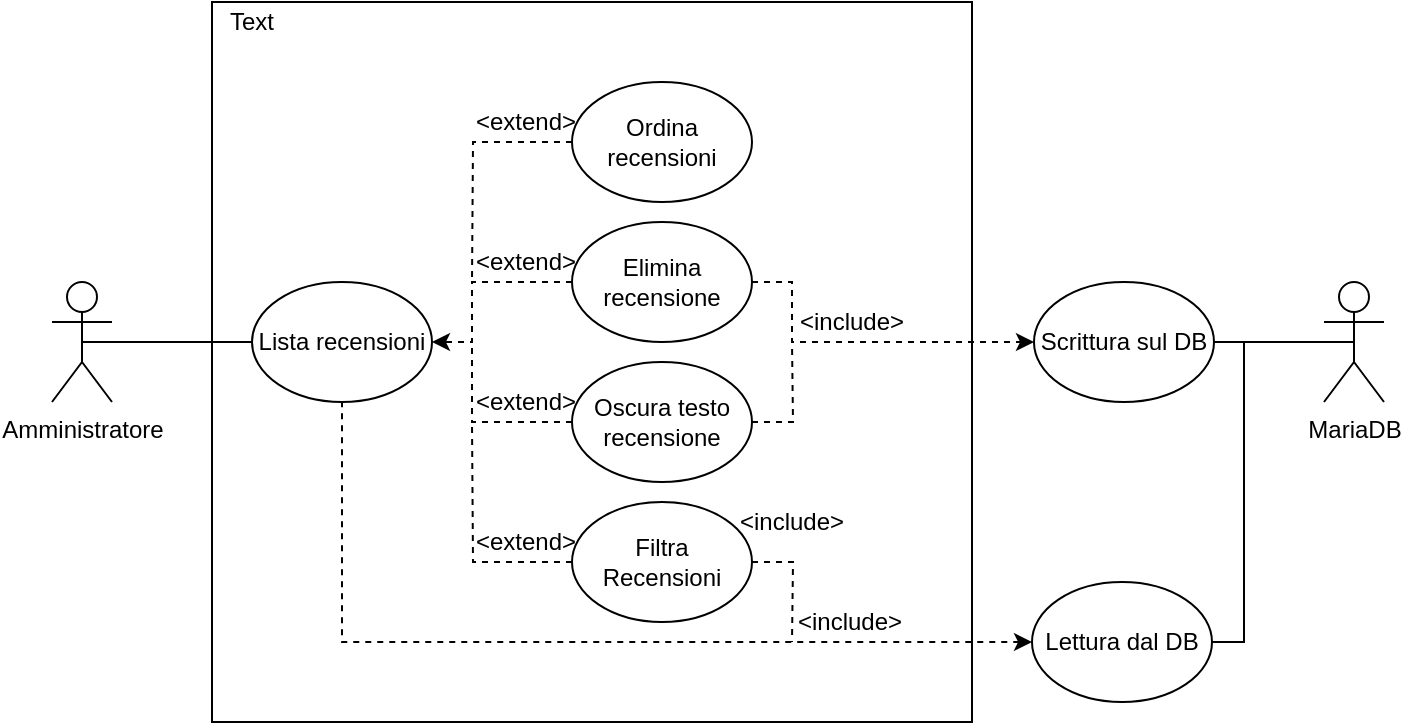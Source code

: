 <mxfile version="14.6.13" type="device"><diagram id="YrmtrR5xhW-ZRNekcNNf" name="Pagina-1"><mxGraphModel dx="749" dy="1383" grid="1" gridSize="10" guides="1" tooltips="1" connect="1" arrows="1" fold="1" page="1" pageScale="1" pageWidth="1169" pageHeight="827" math="0" shadow="0"><root><mxCell id="0"/><mxCell id="1" parent="0"/><mxCell id="LWNwk2H6sGPTzLjcYUy6-28" value="" style="rounded=0;whiteSpace=wrap;html=1;" vertex="1" parent="1"><mxGeometry x="140" y="-100" width="380" height="360" as="geometry"/></mxCell><mxCell id="LWNwk2H6sGPTzLjcYUy6-1" style="edgeStyle=orthogonalEdgeStyle;rounded=0;orthogonalLoop=1;jettySize=auto;html=1;exitX=0.5;exitY=0.5;exitDx=0;exitDy=0;exitPerimeter=0;entryX=0;entryY=0.5;entryDx=0;entryDy=0;startArrow=none;startFill=0;endArrow=none;endFill=0;" edge="1" parent="1" source="LWNwk2H6sGPTzLjcYUy6-2" target="LWNwk2H6sGPTzLjcYUy6-3"><mxGeometry relative="1" as="geometry"/></mxCell><mxCell id="LWNwk2H6sGPTzLjcYUy6-2" value="Amministratore" style="shape=umlActor;verticalLabelPosition=bottom;verticalAlign=top;html=1;outlineConnect=0;" vertex="1" parent="1"><mxGeometry x="60" y="40" width="30" height="60" as="geometry"/></mxCell><mxCell id="LWNwk2H6sGPTzLjcYUy6-3" value="Lista recensioni" style="ellipse;whiteSpace=wrap;html=1;" vertex="1" parent="1"><mxGeometry x="160" y="40" width="90" height="60" as="geometry"/></mxCell><mxCell id="LWNwk2H6sGPTzLjcYUy6-4" value="MariaDB" style="shape=umlActor;verticalLabelPosition=bottom;verticalAlign=top;html=1;outlineConnect=0;" vertex="1" parent="1"><mxGeometry x="696" y="40" width="30" height="60" as="geometry"/></mxCell><mxCell id="LWNwk2H6sGPTzLjcYUy6-5" style="edgeStyle=orthogonalEdgeStyle;rounded=0;orthogonalLoop=1;jettySize=auto;html=1;exitX=1;exitY=0.5;exitDx=0;exitDy=0;entryX=0.5;entryY=0.5;entryDx=0;entryDy=0;entryPerimeter=0;startArrow=none;startFill=0;endArrow=none;endFill=0;" edge="1" parent="1" source="LWNwk2H6sGPTzLjcYUy6-6" target="LWNwk2H6sGPTzLjcYUy6-4"><mxGeometry relative="1" as="geometry"><Array as="points"><mxPoint x="711" y="70"/></Array></mxGeometry></mxCell><mxCell id="LWNwk2H6sGPTzLjcYUy6-6" value="Scrittura sul DB" style="ellipse;whiteSpace=wrap;html=1;" vertex="1" parent="1"><mxGeometry x="551" y="40" width="90" height="60" as="geometry"/></mxCell><mxCell id="LWNwk2H6sGPTzLjcYUy6-7" style="edgeStyle=orthogonalEdgeStyle;rounded=0;orthogonalLoop=1;jettySize=auto;html=1;exitX=0;exitY=0.5;exitDx=0;exitDy=0;entryX=0.5;entryY=1;entryDx=0;entryDy=0;dashed=1;startArrow=classic;startFill=1;endArrow=none;endFill=0;" edge="1" parent="1" source="LWNwk2H6sGPTzLjcYUy6-9" target="LWNwk2H6sGPTzLjcYUy6-3"><mxGeometry relative="1" as="geometry"><mxPoint x="204" y="140" as="targetPoint"/></mxGeometry></mxCell><mxCell id="LWNwk2H6sGPTzLjcYUy6-8" style="edgeStyle=orthogonalEdgeStyle;rounded=0;orthogonalLoop=1;jettySize=auto;html=1;exitX=1;exitY=0.5;exitDx=0;exitDy=0;entryX=0.5;entryY=0.5;entryDx=0;entryDy=0;entryPerimeter=0;startArrow=none;startFill=0;endArrow=none;endFill=0;" edge="1" parent="1" source="LWNwk2H6sGPTzLjcYUy6-9" target="LWNwk2H6sGPTzLjcYUy6-4"><mxGeometry relative="1" as="geometry"><Array as="points"><mxPoint x="656" y="220"/><mxPoint x="656" y="70"/></Array></mxGeometry></mxCell><mxCell id="LWNwk2H6sGPTzLjcYUy6-9" value="Lettura dal DB" style="ellipse;whiteSpace=wrap;html=1;" vertex="1" parent="1"><mxGeometry x="550" y="190" width="90" height="60" as="geometry"/></mxCell><mxCell id="LWNwk2H6sGPTzLjcYUy6-10" style="edgeStyle=orthogonalEdgeStyle;rounded=0;orthogonalLoop=1;jettySize=auto;html=1;exitX=0;exitY=0.5;exitDx=0;exitDy=0;entryX=1;entryY=0.5;entryDx=0;entryDy=0;dashed=1;startArrow=none;startFill=0;endArrow=classic;endFill=1;" edge="1" parent="1" source="LWNwk2H6sGPTzLjcYUy6-12" target="LWNwk2H6sGPTzLjcYUy6-3"><mxGeometry relative="1" as="geometry"><Array as="points"><mxPoint x="270" y="40"/><mxPoint x="270" y="70"/></Array></mxGeometry></mxCell><mxCell id="LWNwk2H6sGPTzLjcYUy6-11" style="edgeStyle=orthogonalEdgeStyle;rounded=0;orthogonalLoop=1;jettySize=auto;html=1;exitX=1;exitY=0.5;exitDx=0;exitDy=0;dashed=1;startArrow=none;startFill=0;endArrow=classic;endFill=1;" edge="1" parent="1" source="LWNwk2H6sGPTzLjcYUy6-12" target="LWNwk2H6sGPTzLjcYUy6-6"><mxGeometry relative="1" as="geometry"><Array as="points"><mxPoint x="430" y="40"/><mxPoint x="430" y="70"/></Array></mxGeometry></mxCell><mxCell id="LWNwk2H6sGPTzLjcYUy6-12" value="Elimina recensione" style="ellipse;whiteSpace=wrap;html=1;" vertex="1" parent="1"><mxGeometry x="320" y="10" width="90" height="60" as="geometry"/></mxCell><mxCell id="LWNwk2H6sGPTzLjcYUy6-13" style="edgeStyle=orthogonalEdgeStyle;rounded=0;orthogonalLoop=1;jettySize=auto;html=1;exitX=1;exitY=0.5;exitDx=0;exitDy=0;dashed=1;startArrow=none;startFill=0;endArrow=none;endFill=0;" edge="1" parent="1" source="LWNwk2H6sGPTzLjcYUy6-15"><mxGeometry relative="1" as="geometry"><mxPoint x="430" y="70" as="targetPoint"/></mxGeometry></mxCell><mxCell id="LWNwk2H6sGPTzLjcYUy6-14" style="edgeStyle=orthogonalEdgeStyle;rounded=0;orthogonalLoop=1;jettySize=auto;html=1;exitX=0;exitY=0.5;exitDx=0;exitDy=0;startArrow=none;startFill=0;endArrow=none;endFill=0;dashed=1;" edge="1" parent="1" source="LWNwk2H6sGPTzLjcYUy6-15"><mxGeometry relative="1" as="geometry"><mxPoint x="270" y="70" as="targetPoint"/><Array as="points"><mxPoint x="270" y="110"/><mxPoint x="270" y="70"/></Array></mxGeometry></mxCell><mxCell id="LWNwk2H6sGPTzLjcYUy6-15" value="Oscura testo&lt;br&gt;recensione" style="ellipse;whiteSpace=wrap;html=1;" vertex="1" parent="1"><mxGeometry x="320" y="80" width="90" height="60" as="geometry"/></mxCell><mxCell id="LWNwk2H6sGPTzLjcYUy6-16" value="&amp;lt;include&amp;gt;" style="text;html=1;strokeColor=none;fillColor=none;align=center;verticalAlign=middle;whiteSpace=wrap;rounded=0;" vertex="1" parent="1"><mxGeometry x="439" y="200" width="40" height="20" as="geometry"/></mxCell><mxCell id="LWNwk2H6sGPTzLjcYUy6-17" value="&amp;lt;include&amp;gt;" style="text;html=1;strokeColor=none;fillColor=none;align=center;verticalAlign=middle;whiteSpace=wrap;rounded=0;" vertex="1" parent="1"><mxGeometry x="440" y="50" width="40" height="20" as="geometry"/></mxCell><mxCell id="LWNwk2H6sGPTzLjcYUy6-18" value="&amp;lt;extend&amp;gt;" style="text;html=1;strokeColor=none;fillColor=none;align=center;verticalAlign=middle;whiteSpace=wrap;rounded=0;" vertex="1" parent="1"><mxGeometry x="277" y="20" width="40" height="20" as="geometry"/></mxCell><mxCell id="LWNwk2H6sGPTzLjcYUy6-19" value="&amp;lt;extend&amp;gt;" style="text;html=1;strokeColor=none;fillColor=none;align=center;verticalAlign=middle;whiteSpace=wrap;rounded=0;" vertex="1" parent="1"><mxGeometry x="277" y="160" width="40" height="20" as="geometry"/></mxCell><mxCell id="LWNwk2H6sGPTzLjcYUy6-20" style="edgeStyle=orthogonalEdgeStyle;rounded=0;orthogonalLoop=1;jettySize=auto;html=1;exitX=0;exitY=0.5;exitDx=0;exitDy=0;dashed=1;startArrow=none;startFill=0;endArrow=none;endFill=0;" edge="1" parent="1" source="LWNwk2H6sGPTzLjcYUy6-21"><mxGeometry relative="1" as="geometry"><mxPoint x="270" y="40" as="targetPoint"/></mxGeometry></mxCell><mxCell id="LWNwk2H6sGPTzLjcYUy6-21" value="Ordina recensioni" style="ellipse;whiteSpace=wrap;html=1;" vertex="1" parent="1"><mxGeometry x="320" y="-60" width="90" height="60" as="geometry"/></mxCell><mxCell id="LWNwk2H6sGPTzLjcYUy6-22" value="&amp;lt;extend&amp;gt;" style="text;html=1;strokeColor=none;fillColor=none;align=center;verticalAlign=middle;whiteSpace=wrap;rounded=0;" vertex="1" parent="1"><mxGeometry x="277" y="-50" width="40" height="20" as="geometry"/></mxCell><mxCell id="LWNwk2H6sGPTzLjcYUy6-23" style="edgeStyle=orthogonalEdgeStyle;rounded=0;orthogonalLoop=1;jettySize=auto;html=1;exitX=0;exitY=0.5;exitDx=0;exitDy=0;dashed=1;startArrow=none;startFill=0;endArrow=none;endFill=0;" edge="1" parent="1" source="LWNwk2H6sGPTzLjcYUy6-25"><mxGeometry relative="1" as="geometry"><mxPoint x="270" y="110" as="targetPoint"/></mxGeometry></mxCell><mxCell id="LWNwk2H6sGPTzLjcYUy6-24" style="edgeStyle=orthogonalEdgeStyle;rounded=0;orthogonalLoop=1;jettySize=auto;html=1;exitX=1;exitY=0.5;exitDx=0;exitDy=0;dashed=1;startArrow=none;startFill=0;endArrow=none;endFill=0;" edge="1" parent="1" source="LWNwk2H6sGPTzLjcYUy6-25"><mxGeometry relative="1" as="geometry"><mxPoint x="430" y="220" as="targetPoint"/></mxGeometry></mxCell><mxCell id="LWNwk2H6sGPTzLjcYUy6-25" value="Filtra Recensioni" style="ellipse;whiteSpace=wrap;html=1;" vertex="1" parent="1"><mxGeometry x="320" y="150" width="90" height="60" as="geometry"/></mxCell><mxCell id="LWNwk2H6sGPTzLjcYUy6-26" value="&amp;lt;include&amp;gt;" style="text;html=1;strokeColor=none;fillColor=none;align=center;verticalAlign=middle;whiteSpace=wrap;rounded=0;" vertex="1" parent="1"><mxGeometry x="410" y="150" width="40" height="20" as="geometry"/></mxCell><mxCell id="LWNwk2H6sGPTzLjcYUy6-27" value="&amp;lt;extend&amp;gt;" style="text;html=1;strokeColor=none;fillColor=none;align=center;verticalAlign=middle;whiteSpace=wrap;rounded=0;" vertex="1" parent="1"><mxGeometry x="277" y="90" width="40" height="20" as="geometry"/></mxCell><mxCell id="LWNwk2H6sGPTzLjcYUy6-29" value="Text" style="text;html=1;strokeColor=none;fillColor=none;align=center;verticalAlign=middle;whiteSpace=wrap;rounded=0;" vertex="1" parent="1"><mxGeometry x="140" y="-100" width="40" height="20" as="geometry"/></mxCell></root></mxGraphModel></diagram></mxfile>